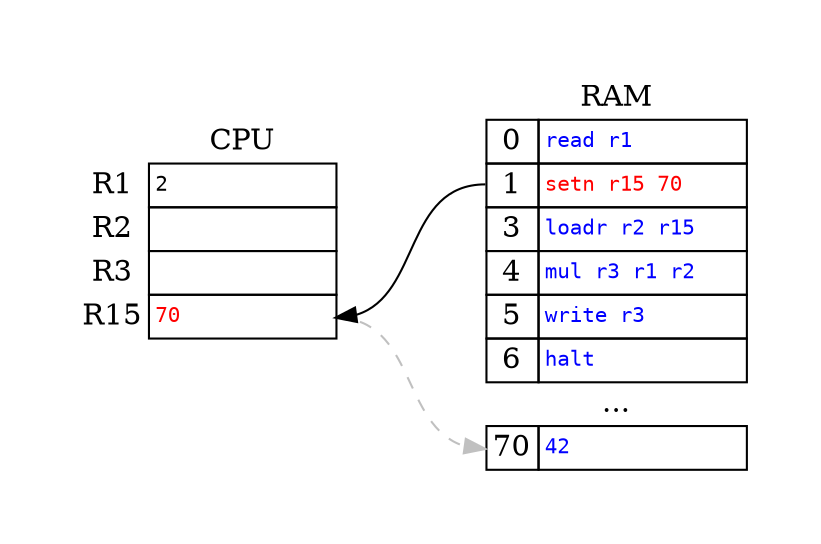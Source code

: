 digraph {
    graph [pad="0.5", nodesep="0.5", ranksep="1"];
    node [shape=plain]
    rankdir=LR;

    CPU_t [label=<
    <table border="0" cellborder="1" cellspacing="0">
        <tr>
            <td color="none"></td>
            <td color="none">CPU</td>
        </tr>
        <tr>
            <td color="none">R1</td>
            <td port="r1" align="left" width="90%"><font point-size="10" face="monospace">2</font></td>
        </tr>
        <tr>
            <td color="none">R2</td>
            <td port="r2" align="left"></td>
        </tr>
        <tr>
            <td color="none">R3</td>
            <td port="r3" align="left"></td>
        </tr>
        <tr>
            <td color="none">R15</td>
            <td port="r15" align="left"><font point-size="10" face="monospace" color="red">70</font></td>
        </tr>
    </table>>]

    RAM_t [label=<
    <table align="right" border="0" cellborder="1" cellspacing="0">
        <tr>
            <td color="none" colspan="2">RAM</td>
        </tr>
        <tr>
            <td port="r0" width="20%">0</td>
            <td align="left" width="100%"><font point-size="10" face="monospace" color="blue">read r1</font></td>
        </tr>

        <tr>
            <td port="r1">1</td>
            <td align="left"><font point-size="10" face="monospace" color="red">setn r15 70</font></td>
        </tr>
        <tr>
            <td port="r2">3</td>
            <td align="left"><font point-size="10" face="monospace" color="blue">loadr r2 r15</font></td>
        </tr>
        <tr>
            <td port="r3">4</td>
            <td align="left"><font point-size="10" face="monospace" color="blue">mul r3 r1 r2</font></td>
        </tr>
        <tr>
            <td port="r4">5</td>
            <td align="left"><font point-size="10" face="monospace" color="blue">write r3</font></td>
        </tr>
        <tr>
            <td>6</td>
            <td align="left"><font point-size="10" face="monospace" color="blue">halt</font></td>
        </tr>
        <tr>
            <td color="none" colspan="2">...</td>
        </tr>
        <tr>
            <td port="r70">70</td>
            <td align="left"><font point-size="10" face="monospace" color="blue">42</font></td>
        </tr>
    </table>>]

    RAM_t:r1 -> CPU_t:r15
    CPU_t:r15 -> RAM_t:r70 [style=dashed, color=grey]
}